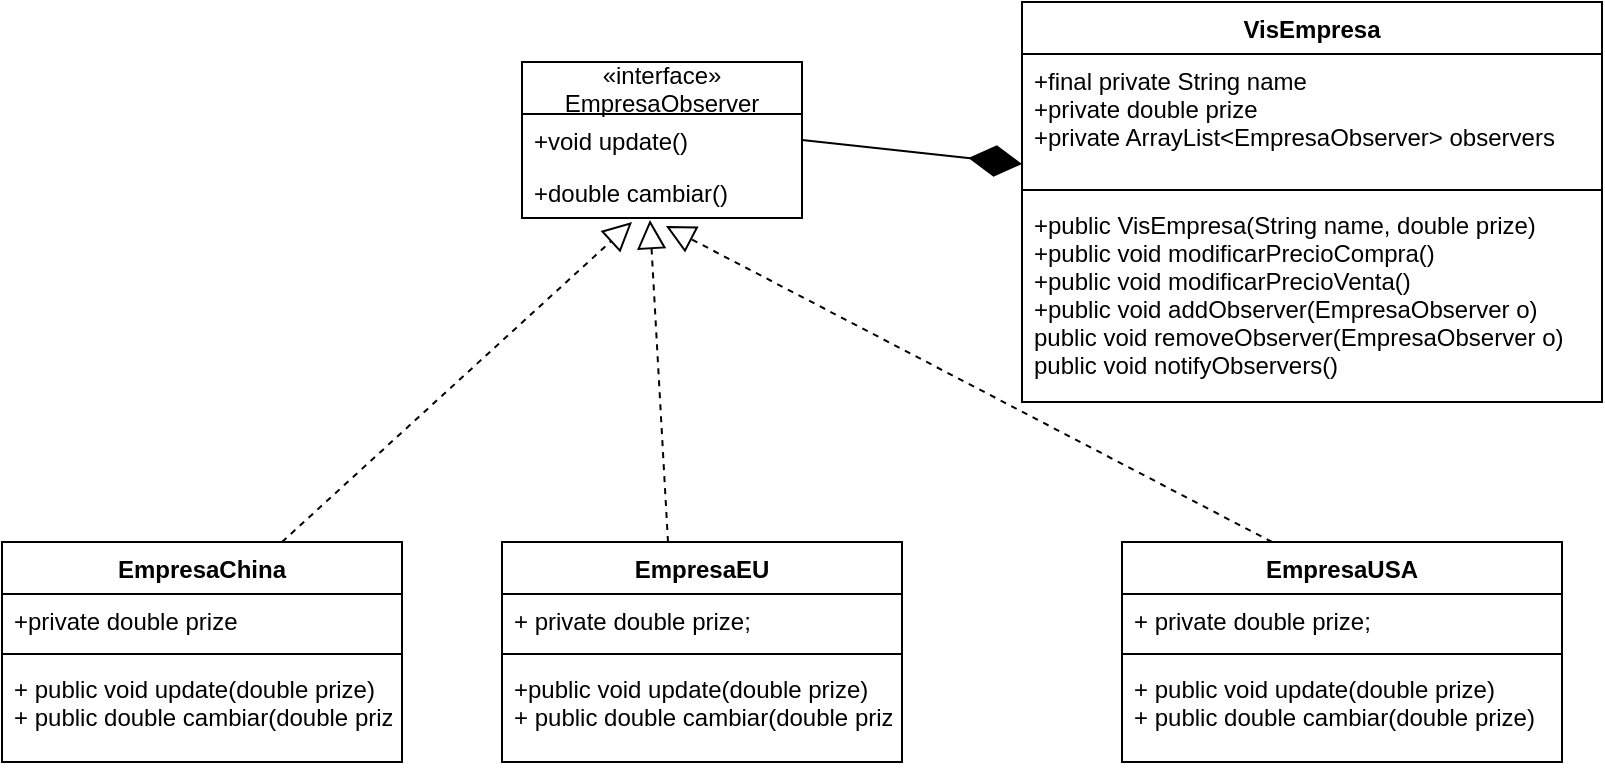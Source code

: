 <mxfile version="14.0.1" type="device"><diagram id="taYUa0GE7NG-cHWJ0z8T" name="Page-1"><mxGraphModel dx="1422" dy="794" grid="1" gridSize="10" guides="1" tooltips="1" connect="1" arrows="1" fold="1" page="1" pageScale="1" pageWidth="827" pageHeight="1169" math="0" shadow="0"><root><mxCell id="0"/><mxCell id="1" parent="0"/><mxCell id="VcxuSmlT3OHpe-NDASGb-1" value="EmpresaChina" style="swimlane;fontStyle=1;align=center;verticalAlign=top;childLayout=stackLayout;horizontal=1;startSize=26;horizontalStack=0;resizeParent=1;resizeParentMax=0;resizeLast=0;collapsible=1;marginBottom=0;" parent="1" vertex="1"><mxGeometry x="10" y="490" width="200" height="110" as="geometry"/></mxCell><mxCell id="VcxuSmlT3OHpe-NDASGb-2" value="+private double prize" style="text;strokeColor=none;fillColor=none;align=left;verticalAlign=top;spacingLeft=4;spacingRight=4;overflow=hidden;rotatable=0;points=[[0,0.5],[1,0.5]];portConstraint=eastwest;" parent="VcxuSmlT3OHpe-NDASGb-1" vertex="1"><mxGeometry y="26" width="200" height="26" as="geometry"/></mxCell><mxCell id="VcxuSmlT3OHpe-NDASGb-3" value="" style="line;strokeWidth=1;fillColor=none;align=left;verticalAlign=middle;spacingTop=-1;spacingLeft=3;spacingRight=3;rotatable=0;labelPosition=right;points=[];portConstraint=eastwest;" parent="VcxuSmlT3OHpe-NDASGb-1" vertex="1"><mxGeometry y="52" width="200" height="8" as="geometry"/></mxCell><mxCell id="VcxuSmlT3OHpe-NDASGb-4" value="+ public void update(double prize)&#10;+ public double cambiar(double prize)" style="text;strokeColor=none;fillColor=none;align=left;verticalAlign=top;spacingLeft=4;spacingRight=4;overflow=hidden;rotatable=0;points=[[0,0.5],[1,0.5]];portConstraint=eastwest;" parent="VcxuSmlT3OHpe-NDASGb-1" vertex="1"><mxGeometry y="60" width="200" height="50" as="geometry"/></mxCell><mxCell id="VcxuSmlT3OHpe-NDASGb-5" value="EmpresaEU" style="swimlane;fontStyle=1;align=center;verticalAlign=top;childLayout=stackLayout;horizontal=1;startSize=26;horizontalStack=0;resizeParent=1;resizeParentMax=0;resizeLast=0;collapsible=1;marginBottom=0;" parent="1" vertex="1"><mxGeometry x="260" y="490" width="200" height="110" as="geometry"/></mxCell><mxCell id="VcxuSmlT3OHpe-NDASGb-6" value="+ private double prize;" style="text;strokeColor=none;fillColor=none;align=left;verticalAlign=top;spacingLeft=4;spacingRight=4;overflow=hidden;rotatable=0;points=[[0,0.5],[1,0.5]];portConstraint=eastwest;" parent="VcxuSmlT3OHpe-NDASGb-5" vertex="1"><mxGeometry y="26" width="200" height="26" as="geometry"/></mxCell><mxCell id="VcxuSmlT3OHpe-NDASGb-7" value="" style="line;strokeWidth=1;fillColor=none;align=left;verticalAlign=middle;spacingTop=-1;spacingLeft=3;spacingRight=3;rotatable=0;labelPosition=right;points=[];portConstraint=eastwest;" parent="VcxuSmlT3OHpe-NDASGb-5" vertex="1"><mxGeometry y="52" width="200" height="8" as="geometry"/></mxCell><mxCell id="VcxuSmlT3OHpe-NDASGb-8" value="+public void update(double prize)&#10;+ public double cambiar(double prize)" style="text;strokeColor=none;fillColor=none;align=left;verticalAlign=top;spacingLeft=4;spacingRight=4;overflow=hidden;rotatable=0;points=[[0,0.5],[1,0.5]];portConstraint=eastwest;" parent="VcxuSmlT3OHpe-NDASGb-5" vertex="1"><mxGeometry y="60" width="200" height="50" as="geometry"/></mxCell><mxCell id="VcxuSmlT3OHpe-NDASGb-9" value="EmpresaUSA" style="swimlane;fontStyle=1;align=center;verticalAlign=top;childLayout=stackLayout;horizontal=1;startSize=26;horizontalStack=0;resizeParent=1;resizeParentMax=0;resizeLast=0;collapsible=1;marginBottom=0;" parent="1" vertex="1"><mxGeometry x="570" y="490" width="220" height="110" as="geometry"/></mxCell><mxCell id="VcxuSmlT3OHpe-NDASGb-27" value="" style="endArrow=block;dashed=1;endFill=0;endSize=12;html=1;entryX=0.514;entryY=1.154;entryDx=0;entryDy=0;entryPerimeter=0;" parent="VcxuSmlT3OHpe-NDASGb-9" target="VcxuSmlT3OHpe-NDASGb-24" edge="1"><mxGeometry width="160" relative="1" as="geometry"><mxPoint x="75" as="sourcePoint"/><mxPoint x="235" as="targetPoint"/></mxGeometry></mxCell><mxCell id="VcxuSmlT3OHpe-NDASGb-10" value="+ private double prize;" style="text;strokeColor=none;fillColor=none;align=left;verticalAlign=top;spacingLeft=4;spacingRight=4;overflow=hidden;rotatable=0;points=[[0,0.5],[1,0.5]];portConstraint=eastwest;" parent="VcxuSmlT3OHpe-NDASGb-9" vertex="1"><mxGeometry y="26" width="220" height="26" as="geometry"/></mxCell><mxCell id="VcxuSmlT3OHpe-NDASGb-11" value="" style="line;strokeWidth=1;fillColor=none;align=left;verticalAlign=middle;spacingTop=-1;spacingLeft=3;spacingRight=3;rotatable=0;labelPosition=right;points=[];portConstraint=eastwest;" parent="VcxuSmlT3OHpe-NDASGb-9" vertex="1"><mxGeometry y="52" width="220" height="8" as="geometry"/></mxCell><mxCell id="VcxuSmlT3OHpe-NDASGb-12" value="+ public void update(double prize)&#10;+ public double cambiar(double prize)" style="text;strokeColor=none;fillColor=none;align=left;verticalAlign=top;spacingLeft=4;spacingRight=4;overflow=hidden;rotatable=0;points=[[0,0.5],[1,0.5]];portConstraint=eastwest;" parent="VcxuSmlT3OHpe-NDASGb-9" vertex="1"><mxGeometry y="60" width="220" height="50" as="geometry"/></mxCell><mxCell id="VcxuSmlT3OHpe-NDASGb-13" value="VisEmpresa" style="swimlane;fontStyle=1;align=center;verticalAlign=top;childLayout=stackLayout;horizontal=1;startSize=26;horizontalStack=0;resizeParent=1;resizeParentMax=0;resizeLast=0;collapsible=1;marginBottom=0;" parent="1" vertex="1"><mxGeometry x="520" y="220" width="290" height="200" as="geometry"/></mxCell><mxCell id="VcxuSmlT3OHpe-NDASGb-14" value="+final private String name&#10;+private double prize&#10;+private ArrayList&lt;EmpresaObserver&gt; observers" style="text;strokeColor=none;fillColor=none;align=left;verticalAlign=top;spacingLeft=4;spacingRight=4;overflow=hidden;rotatable=0;points=[[0,0.5],[1,0.5]];portConstraint=eastwest;" parent="VcxuSmlT3OHpe-NDASGb-13" vertex="1"><mxGeometry y="26" width="290" height="64" as="geometry"/></mxCell><mxCell id="VcxuSmlT3OHpe-NDASGb-15" value="" style="line;strokeWidth=1;fillColor=none;align=left;verticalAlign=middle;spacingTop=-1;spacingLeft=3;spacingRight=3;rotatable=0;labelPosition=right;points=[];portConstraint=eastwest;" parent="VcxuSmlT3OHpe-NDASGb-13" vertex="1"><mxGeometry y="90" width="290" height="8" as="geometry"/></mxCell><mxCell id="VcxuSmlT3OHpe-NDASGb-16" value="+public VisEmpresa(String name, double prize)&#10;+public void modificarPrecioCompra()&#10;+public void modificarPrecioVenta()&#10;+public void addObserver(EmpresaObserver o)&#10;public void removeObserver(EmpresaObserver o)&#10;public void notifyObservers()" style="text;strokeColor=none;fillColor=none;align=left;verticalAlign=top;spacingLeft=4;spacingRight=4;overflow=hidden;rotatable=0;points=[[0,0.5],[1,0.5]];portConstraint=eastwest;" parent="VcxuSmlT3OHpe-NDASGb-13" vertex="1"><mxGeometry y="98" width="290" height="102" as="geometry"/></mxCell><mxCell id="VcxuSmlT3OHpe-NDASGb-22" value="«interface»&#10;EmpresaObserver" style="swimlane;fontStyle=0;childLayout=stackLayout;horizontal=1;startSize=26;fillColor=none;horizontalStack=0;resizeParent=1;resizeParentMax=0;resizeLast=0;collapsible=1;marginBottom=0;" parent="1" vertex="1"><mxGeometry x="270" y="250" width="140" height="78" as="geometry"/></mxCell><mxCell id="VcxuSmlT3OHpe-NDASGb-23" value="+void update()" style="text;strokeColor=none;fillColor=none;align=left;verticalAlign=top;spacingLeft=4;spacingRight=4;overflow=hidden;rotatable=0;points=[[0,0.5],[1,0.5]];portConstraint=eastwest;" parent="VcxuSmlT3OHpe-NDASGb-22" vertex="1"><mxGeometry y="26" width="140" height="26" as="geometry"/></mxCell><mxCell id="VcxuSmlT3OHpe-NDASGb-24" value="+double cambiar()" style="text;strokeColor=none;fillColor=none;align=left;verticalAlign=top;spacingLeft=4;spacingRight=4;overflow=hidden;rotatable=0;points=[[0,0.5],[1,0.5]];portConstraint=eastwest;" parent="VcxuSmlT3OHpe-NDASGb-22" vertex="1"><mxGeometry y="52" width="140" height="26" as="geometry"/></mxCell><mxCell id="VcxuSmlT3OHpe-NDASGb-28" value="" style="endArrow=block;dashed=1;endFill=0;endSize=12;html=1;entryX=0.457;entryY=1.038;entryDx=0;entryDy=0;entryPerimeter=0;" parent="1" target="VcxuSmlT3OHpe-NDASGb-24" edge="1"><mxGeometry width="160" relative="1" as="geometry"><mxPoint x="343" y="490" as="sourcePoint"/><mxPoint x="484.96" y="352.004" as="targetPoint"/></mxGeometry></mxCell><mxCell id="VcxuSmlT3OHpe-NDASGb-29" value="" style="endArrow=block;dashed=1;endFill=0;endSize=12;html=1;entryX=0.393;entryY=1.077;entryDx=0;entryDy=0;entryPerimeter=0;" parent="1" target="VcxuSmlT3OHpe-NDASGb-24" edge="1"><mxGeometry width="160" relative="1" as="geometry"><mxPoint x="150" y="490" as="sourcePoint"/><mxPoint x="291.96" y="352.004" as="targetPoint"/><Array as="points"/></mxGeometry></mxCell><mxCell id="Vn0EVlbrbsIV-njXFymx-1" value="" style="endArrow=diamondThin;endFill=1;endSize=24;html=1;exitX=1;exitY=0.5;exitDx=0;exitDy=0;entryX=0;entryY=0.859;entryDx=0;entryDy=0;entryPerimeter=0;" edge="1" parent="1" source="VcxuSmlT3OHpe-NDASGb-23" target="VcxuSmlT3OHpe-NDASGb-14"><mxGeometry width="160" relative="1" as="geometry"><mxPoint x="440" y="180" as="sourcePoint"/><mxPoint x="490" y="360" as="targetPoint"/><Array as="points"/></mxGeometry></mxCell></root></mxGraphModel></diagram></mxfile>